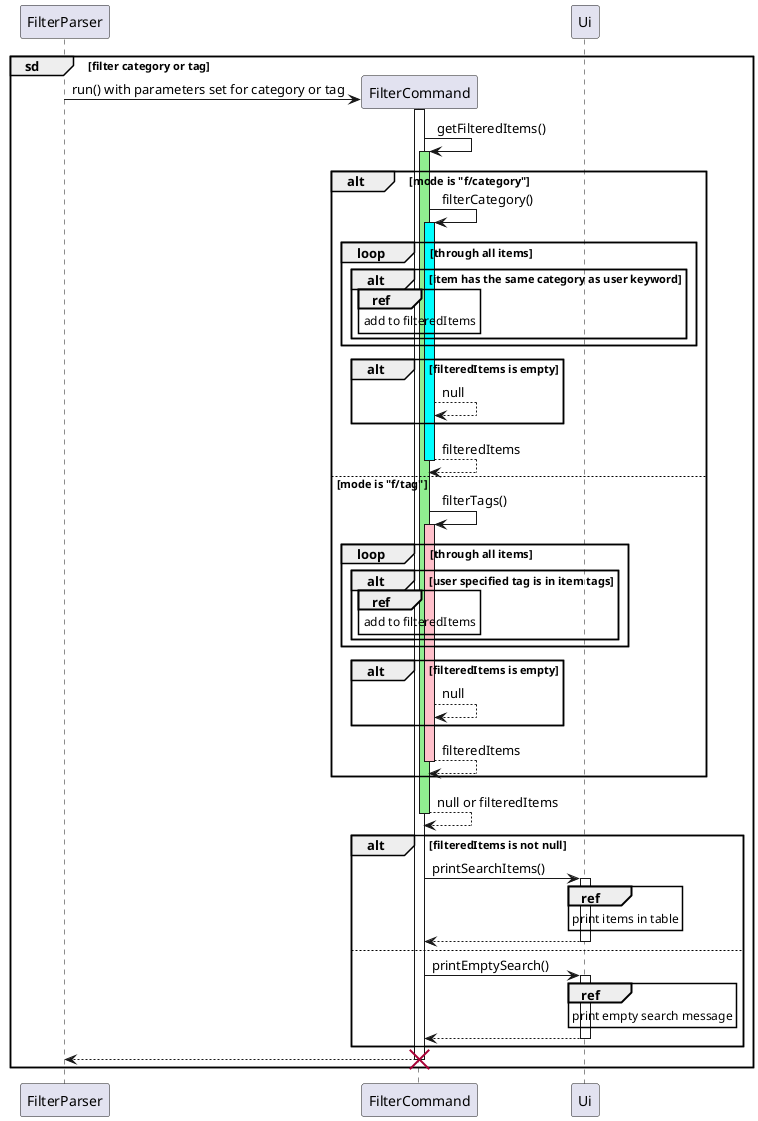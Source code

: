 @startuml
'https://plantuml.com/sequence-diagram

participant FilterParser
group sd [filter category or tag]
    FilterParser -> FilterCommand ** : run() with parameters set for category or tag
    activate FilterCommand
    FilterCommand -> FilterCommand: getFilteredItems()
    activate FilterCommand #lightgreen
    alt mode is "f/category"
        FilterCommand -> FilterCommand: filterCategory()
        activate FilterCommand #cyan
        loop through all items
            alt item has the same category as user keyword
                ref over FilterCommand
                    add to filteredItems
                end ref
            end
        end
        alt filteredItems is empty
            FilterCommand --> FilterCommand: null
        end
        return filteredItems
    else mode is "f/tag"
        FilterCommand -> FilterCommand: filterTags()
        activate FilterCommand #pink
        loop through all items
            alt user specified tag is in item tags
                ref over FilterCommand
                    add to filteredItems
                end ref
            end
        end
        alt filteredItems is empty
            FilterCommand --> FilterCommand: null
        end
        return filteredItems
    end
    return null or filteredItems
    alt filteredItems is not null
        FilterCommand -> Ui: printSearchItems()
        activate Ui
        ref over Ui
            print items in table
        end ref
        return
    else
        FilterCommand -> Ui: printEmptySearch()
        activate Ui
        ref over Ui
            print empty search message
        end ref
        return
    end
    return
    destroy FilterCommand
end
@enduml